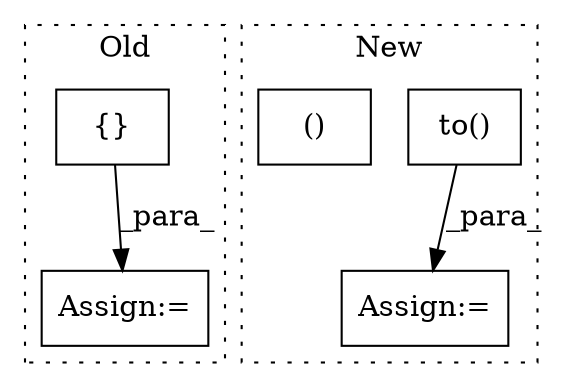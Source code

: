 digraph G {
subgraph cluster0 {
1 [label="{}" a="95" s="1578,1722" l="22,18" shape="box"];
4 [label="Assign:=" a="68" s="1575" l="3" shape="box"];
label = "Old";
style="dotted";
}
subgraph cluster1 {
2 [label="to()" a="75" s="1782" l="42" shape="box"];
3 [label="Assign:=" a="68" s="1779" l="3" shape="box"];
5 [label="()" a="54" s="1875" l="3" shape="box"];
label = "New";
style="dotted";
}
1 -> 4 [label="_para_"];
2 -> 3 [label="_para_"];
}